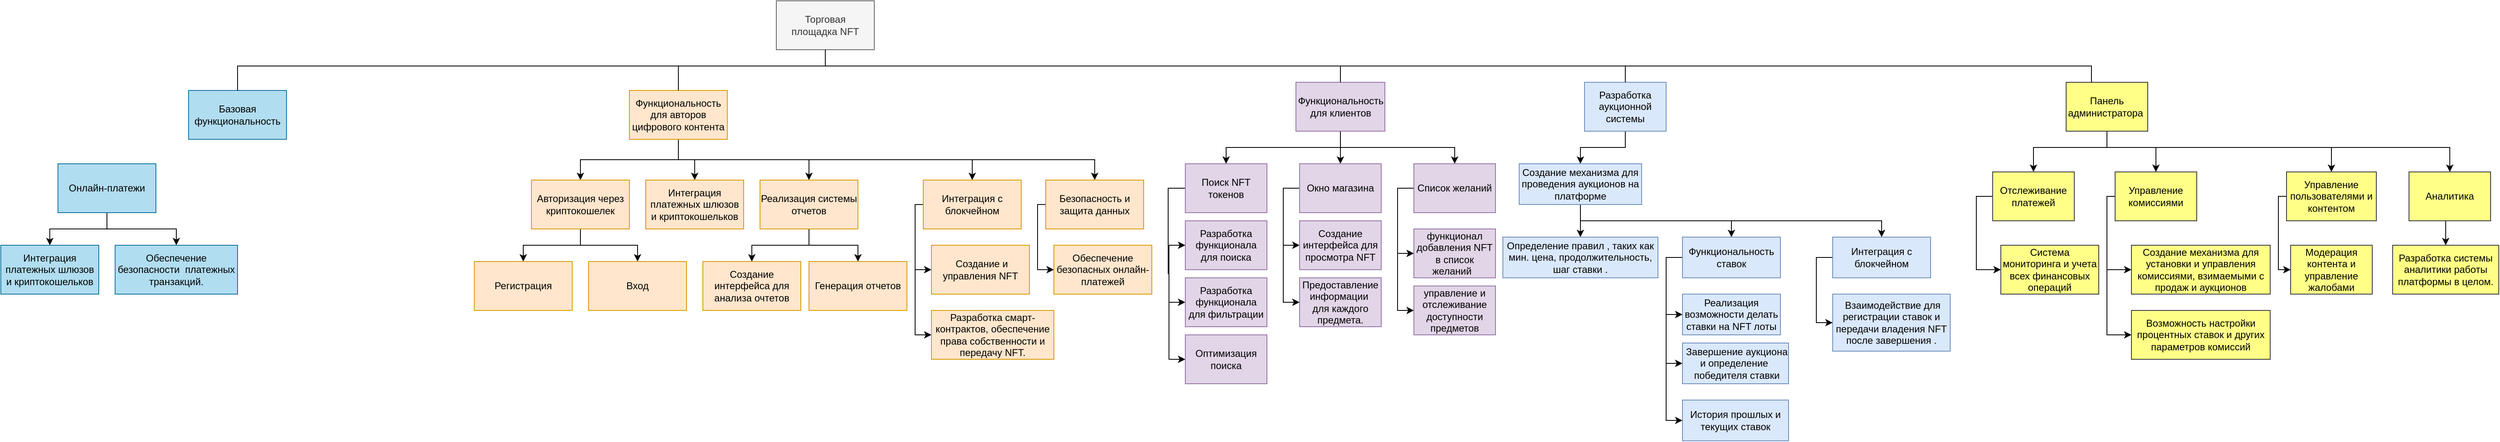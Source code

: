 <mxfile version="22.0.8" type="github">
  <diagram name="Page-1" id="fTRpPbHVq6ZoX27CSC7A">
    <mxGraphModel dx="2112" dy="655" grid="1" gridSize="10" guides="1" tooltips="1" connect="1" arrows="1" fold="1" page="1" pageScale="1" pageWidth="827" pageHeight="1169" math="0" shadow="0">
      <root>
        <mxCell id="0" />
        <mxCell id="1" parent="0" />
        <UserObject label="&lt;font style=&quot;font-size: 12px;&quot;&gt;Торговая&lt;br&gt;площадка &lt;span style=&quot;line-height: 107%;&quot; lang=&quot;ru-BY&quot;&gt;&lt;font style=&quot;font-size: 12px;&quot;&gt;NFT&lt;/font&gt;&lt;/span&gt;&lt;/font&gt;" treeRoot="1" id="UWIlhVaYOpgpNeZYUkHg-3">
          <mxCell style="whiteSpace=wrap;html=1;align=center;treeFolding=1;container=1;recursiveResize=0;fillColor=#f5f5f5;strokeColor=#666666;fontColor=#333333;" vertex="1" parent="1">
            <mxGeometry x="360" y="40" width="120" height="60" as="geometry" />
          </mxCell>
        </UserObject>
        <mxCell id="UWIlhVaYOpgpNeZYUkHg-4" value="" style="edgeStyle=orthogonalEdgeStyle;rounded=0;html=1;jettySize=auto;orthogonalLoop=1;" edge="1" parent="1" source="UWIlhVaYOpgpNeZYUkHg-6" target="UWIlhVaYOpgpNeZYUkHg-12">
          <mxGeometry relative="1" as="geometry" />
        </mxCell>
        <mxCell id="UWIlhVaYOpgpNeZYUkHg-5" value="" style="edgeStyle=orthogonalEdgeStyle;rounded=0;html=1;jettySize=auto;orthogonalLoop=1;" edge="1" parent="1" source="UWIlhVaYOpgpNeZYUkHg-6" target="UWIlhVaYOpgpNeZYUkHg-9">
          <mxGeometry relative="1" as="geometry" />
        </mxCell>
        <mxCell id="UWIlhVaYOpgpNeZYUkHg-36" style="edgeStyle=orthogonalEdgeStyle;rounded=0;orthogonalLoop=1;jettySize=auto;html=1;exitX=0.5;exitY=1;exitDx=0;exitDy=0;" edge="1" parent="1" source="UWIlhVaYOpgpNeZYUkHg-6" target="UWIlhVaYOpgpNeZYUkHg-35">
          <mxGeometry relative="1" as="geometry" />
        </mxCell>
        <mxCell id="UWIlhVaYOpgpNeZYUkHg-44" style="edgeStyle=orthogonalEdgeStyle;rounded=0;orthogonalLoop=1;jettySize=auto;html=1;exitX=0.5;exitY=1;exitDx=0;exitDy=0;entryX=0.5;entryY=0;entryDx=0;entryDy=0;" edge="1" parent="1" source="UWIlhVaYOpgpNeZYUkHg-6" target="UWIlhVaYOpgpNeZYUkHg-43">
          <mxGeometry relative="1" as="geometry" />
        </mxCell>
        <mxCell id="UWIlhVaYOpgpNeZYUkHg-53" style="edgeStyle=orthogonalEdgeStyle;rounded=0;orthogonalLoop=1;jettySize=auto;html=1;exitX=0.5;exitY=1;exitDx=0;exitDy=0;" edge="1" parent="1" source="UWIlhVaYOpgpNeZYUkHg-6" target="UWIlhVaYOpgpNeZYUkHg-51">
          <mxGeometry relative="1" as="geometry" />
        </mxCell>
        <UserObject label="Функциональность для авторов цифрового контента" treeRoot="1" id="UWIlhVaYOpgpNeZYUkHg-6">
          <mxCell style="whiteSpace=wrap;html=1;align=center;treeFolding=1;container=1;recursiveResize=0;fillColor=#ffe6cc;strokeColor=#d79b00;" vertex="1" parent="1">
            <mxGeometry x="180" y="150" width="120" height="60" as="geometry" />
          </mxCell>
        </UserObject>
        <UserObject label="Интеграция платежных шлюзов и криптокошельков" treeRoot="1" id="UWIlhVaYOpgpNeZYUkHg-9">
          <mxCell style="whiteSpace=wrap;html=1;align=center;treeFolding=1;container=1;recursiveResize=0;fillColor=#ffe6cc;strokeColor=#d79b00;" vertex="1" parent="1">
            <mxGeometry x="200" y="260" width="120" height="60" as="geometry" />
          </mxCell>
        </UserObject>
        <mxCell id="UWIlhVaYOpgpNeZYUkHg-31" style="edgeStyle=orthogonalEdgeStyle;rounded=0;orthogonalLoop=1;jettySize=auto;html=1;exitX=0.5;exitY=1;exitDx=0;exitDy=0;entryX=0.5;entryY=0;entryDx=0;entryDy=0;" edge="1" parent="1" source="UWIlhVaYOpgpNeZYUkHg-12" target="UWIlhVaYOpgpNeZYUkHg-30">
          <mxGeometry relative="1" as="geometry">
            <mxPoint x="60.0" y="350" as="targetPoint" />
          </mxGeometry>
        </mxCell>
        <mxCell id="UWIlhVaYOpgpNeZYUkHg-32" style="edgeStyle=orthogonalEdgeStyle;rounded=0;orthogonalLoop=1;jettySize=auto;html=1;exitX=0.5;exitY=1;exitDx=0;exitDy=0;entryX=0.5;entryY=0;entryDx=0;entryDy=0;" edge="1" parent="1" source="UWIlhVaYOpgpNeZYUkHg-12" target="UWIlhVaYOpgpNeZYUkHg-29">
          <mxGeometry relative="1" as="geometry" />
        </mxCell>
        <UserObject label="Авторизация через криптокошелек" treeRoot="1" id="UWIlhVaYOpgpNeZYUkHg-12">
          <mxCell style="whiteSpace=wrap;html=1;align=center;treeFolding=1;container=1;recursiveResize=0;fillColor=#ffe6cc;strokeColor=#d79b00;" vertex="1" parent="1">
            <mxGeometry x="60" y="260" width="120" height="60" as="geometry" />
          </mxCell>
        </UserObject>
        <mxCell id="UWIlhVaYOpgpNeZYUkHg-58" style="edgeStyle=orthogonalEdgeStyle;rounded=0;orthogonalLoop=1;jettySize=auto;html=1;exitX=0.5;exitY=1;exitDx=0;exitDy=0;entryX=0.5;entryY=0;entryDx=0;entryDy=0;" edge="1" parent="1" source="UWIlhVaYOpgpNeZYUkHg-16" target="UWIlhVaYOpgpNeZYUkHg-20">
          <mxGeometry relative="1" as="geometry" />
        </mxCell>
        <mxCell id="UWIlhVaYOpgpNeZYUkHg-84" style="edgeStyle=orthogonalEdgeStyle;rounded=0;orthogonalLoop=1;jettySize=auto;html=1;entryX=0.5;entryY=0;entryDx=0;entryDy=0;" edge="1" parent="1" source="UWIlhVaYOpgpNeZYUkHg-16" target="UWIlhVaYOpgpNeZYUkHg-17">
          <mxGeometry relative="1" as="geometry" />
        </mxCell>
        <mxCell id="UWIlhVaYOpgpNeZYUkHg-85" style="edgeStyle=orthogonalEdgeStyle;rounded=0;orthogonalLoop=1;jettySize=auto;html=1;" edge="1" parent="1" source="UWIlhVaYOpgpNeZYUkHg-16" target="UWIlhVaYOpgpNeZYUkHg-18">
          <mxGeometry relative="1" as="geometry">
            <Array as="points">
              <mxPoint x="1051" y="220" />
              <mxPoint x="1191" y="220" />
            </Array>
          </mxGeometry>
        </mxCell>
        <mxCell id="UWIlhVaYOpgpNeZYUkHg-16" value="Функциональность для клиентов" style="whiteSpace=wrap;html=1;align=center;verticalAlign=middle;container=1;recursiveResize=0;treeFolding=1;fillColor=#e1d5e7;strokeColor=#9673a6;flipV=1;" vertex="1" parent="1">
          <mxGeometry x="996.5" y="140" width="109" height="60" as="geometry" />
        </mxCell>
        <mxCell id="UWIlhVaYOpgpNeZYUkHg-69" style="edgeStyle=orthogonalEdgeStyle;rounded=0;orthogonalLoop=1;jettySize=auto;html=1;entryX=0;entryY=0.5;entryDx=0;entryDy=0;" edge="1" parent="1" source="UWIlhVaYOpgpNeZYUkHg-17" target="UWIlhVaYOpgpNeZYUkHg-68">
          <mxGeometry relative="1" as="geometry">
            <Array as="points">
              <mxPoint x="981" y="270" />
              <mxPoint x="981" y="340" />
            </Array>
          </mxGeometry>
        </mxCell>
        <mxCell id="UWIlhVaYOpgpNeZYUkHg-70" style="edgeStyle=orthogonalEdgeStyle;rounded=0;orthogonalLoop=1;jettySize=auto;html=1;exitX=0;exitY=0.5;exitDx=0;exitDy=0;entryX=0;entryY=0.5;entryDx=0;entryDy=0;" edge="1" parent="1" source="UWIlhVaYOpgpNeZYUkHg-17" target="UWIlhVaYOpgpNeZYUkHg-72">
          <mxGeometry relative="1" as="geometry">
            <mxPoint x="980" y="420" as="targetPoint" />
            <Array as="points">
              <mxPoint x="981" y="270" />
              <mxPoint x="981" y="410" />
            </Array>
          </mxGeometry>
        </mxCell>
        <mxCell id="UWIlhVaYOpgpNeZYUkHg-17" value="Окно магазина" style="whiteSpace=wrap;html=1;align=center;verticalAlign=middle;container=1;recursiveResize=0;treeFolding=1;fillColor=#e1d5e7;strokeColor=#9673a6;" vertex="1" parent="1">
          <mxGeometry x="1001" y="240" width="100" height="60" as="geometry" />
        </mxCell>
        <mxCell id="UWIlhVaYOpgpNeZYUkHg-82" style="edgeStyle=orthogonalEdgeStyle;rounded=0;orthogonalLoop=1;jettySize=auto;html=1;entryX=0;entryY=0.5;entryDx=0;entryDy=0;" edge="1" parent="1" source="UWIlhVaYOpgpNeZYUkHg-18" target="UWIlhVaYOpgpNeZYUkHg-81">
          <mxGeometry relative="1" as="geometry">
            <Array as="points">
              <mxPoint x="1121" y="270" />
              <mxPoint x="1121" y="350" />
            </Array>
          </mxGeometry>
        </mxCell>
        <mxCell id="UWIlhVaYOpgpNeZYUkHg-87" style="edgeStyle=orthogonalEdgeStyle;rounded=0;orthogonalLoop=1;jettySize=auto;html=1;entryX=0;entryY=0.5;entryDx=0;entryDy=0;" edge="1" parent="1" source="UWIlhVaYOpgpNeZYUkHg-18" target="UWIlhVaYOpgpNeZYUkHg-86">
          <mxGeometry relative="1" as="geometry">
            <Array as="points">
              <mxPoint x="1121" y="270" />
              <mxPoint x="1121" y="420" />
            </Array>
          </mxGeometry>
        </mxCell>
        <mxCell id="UWIlhVaYOpgpNeZYUkHg-18" value="Список желаний" style="whiteSpace=wrap;html=1;align=center;verticalAlign=middle;container=1;recursiveResize=0;treeFolding=1;fillColor=#e1d5e7;strokeColor=#9673a6;" vertex="1" parent="1">
          <mxGeometry x="1141" y="240" width="100" height="60" as="geometry" />
        </mxCell>
        <mxCell id="UWIlhVaYOpgpNeZYUkHg-19" value="" style="edgeStyle=elbowEdgeStyle;elbow=vertical;startArrow=none;endArrow=none;rounded=0;exitX=0.5;exitY=1;entryX=0.5;entryY=0;entryDx=0;entryDy=0;" edge="1" parent="1" target="UWIlhVaYOpgpNeZYUkHg-16">
          <mxGeometry relative="1" as="geometry">
            <mxPoint x="420.0" y="110.0" as="sourcePoint" />
            <mxPoint x="1051" y="130" as="targetPoint" />
            <Array as="points">
              <mxPoint x="740" y="120" />
            </Array>
          </mxGeometry>
        </mxCell>
        <mxCell id="UWIlhVaYOpgpNeZYUkHg-63" style="edgeStyle=orthogonalEdgeStyle;rounded=0;orthogonalLoop=1;jettySize=auto;html=1;exitX=0;exitY=0.5;exitDx=0;exitDy=0;entryX=0;entryY=0.5;entryDx=0;entryDy=0;" edge="1" parent="1" source="UWIlhVaYOpgpNeZYUkHg-20" target="UWIlhVaYOpgpNeZYUkHg-59">
          <mxGeometry relative="1" as="geometry">
            <Array as="points">
              <mxPoint x="840" y="270" />
              <mxPoint x="840" y="340" />
            </Array>
          </mxGeometry>
        </mxCell>
        <mxCell id="UWIlhVaYOpgpNeZYUkHg-66" style="edgeStyle=orthogonalEdgeStyle;rounded=0;orthogonalLoop=1;jettySize=auto;html=1;entryX=0;entryY=0.5;entryDx=0;entryDy=0;" edge="1" parent="1" source="UWIlhVaYOpgpNeZYUkHg-20" target="UWIlhVaYOpgpNeZYUkHg-61">
          <mxGeometry relative="1" as="geometry">
            <Array as="points">
              <mxPoint x="840" y="270" />
              <mxPoint x="840" y="375" />
              <mxPoint x="841" y="375" />
              <mxPoint x="841" y="480" />
            </Array>
          </mxGeometry>
        </mxCell>
        <mxCell id="UWIlhVaYOpgpNeZYUkHg-67" style="edgeStyle=orthogonalEdgeStyle;rounded=0;orthogonalLoop=1;jettySize=auto;html=1;entryX=0;entryY=0.5;entryDx=0;entryDy=0;" edge="1" parent="1" source="UWIlhVaYOpgpNeZYUkHg-20" target="UWIlhVaYOpgpNeZYUkHg-60">
          <mxGeometry relative="1" as="geometry">
            <Array as="points">
              <mxPoint x="840" y="270" />
              <mxPoint x="840" y="340" />
              <mxPoint x="841" y="340" />
              <mxPoint x="841" y="410" />
            </Array>
          </mxGeometry>
        </mxCell>
        <mxCell id="UWIlhVaYOpgpNeZYUkHg-20" value="Поиск NFT токенов" style="whiteSpace=wrap;html=1;align=center;verticalAlign=middle;container=1;recursiveResize=0;treeFolding=1;fillColor=#e1d5e7;strokeColor=#9673a6;" vertex="1" parent="1">
          <mxGeometry x="861" y="240" width="100" height="60" as="geometry" />
        </mxCell>
        <mxCell id="UWIlhVaYOpgpNeZYUkHg-91" style="edgeStyle=orthogonalEdgeStyle;rounded=0;orthogonalLoop=1;jettySize=auto;html=1;entryX=0.5;entryY=0;entryDx=0;entryDy=0;" edge="1" parent="1" source="UWIlhVaYOpgpNeZYUkHg-22" target="UWIlhVaYOpgpNeZYUkHg-89">
          <mxGeometry relative="1" as="geometry" />
        </mxCell>
        <mxCell id="UWIlhVaYOpgpNeZYUkHg-22" value="Разработка аукционной системы" style="whiteSpace=wrap;html=1;align=center;verticalAlign=middle;container=1;recursiveResize=0;treeFolding=1;fillColor=#dae8fc;strokeColor=#6c8ebf;" vertex="1" collapsed="1" parent="1">
          <mxGeometry x="1350" y="140" width="100" height="60" as="geometry" />
        </mxCell>
        <UserObject label="Вход" treeRoot="1" id="UWIlhVaYOpgpNeZYUkHg-29">
          <mxCell style="whiteSpace=wrap;html=1;align=center;treeFolding=1;container=1;recursiveResize=0;fillColor=#ffe6cc;strokeColor=#d79b00;" vertex="1" parent="1">
            <mxGeometry x="130" y="360" width="120" height="60" as="geometry" />
          </mxCell>
        </UserObject>
        <UserObject label="Регистрация" treeRoot="1" id="UWIlhVaYOpgpNeZYUkHg-30">
          <mxCell style="whiteSpace=wrap;html=1;align=center;treeFolding=1;container=1;recursiveResize=0;fillColor=#ffe6cc;strokeColor=#d79b00;" vertex="1" parent="1">
            <mxGeometry x="-10" y="360" width="120" height="60" as="geometry" />
          </mxCell>
        </UserObject>
        <mxCell id="UWIlhVaYOpgpNeZYUkHg-38" style="edgeStyle=orthogonalEdgeStyle;rounded=0;orthogonalLoop=1;jettySize=auto;html=1;entryX=0.5;entryY=0;entryDx=0;entryDy=0;" edge="1" parent="1" source="UWIlhVaYOpgpNeZYUkHg-35" target="UWIlhVaYOpgpNeZYUkHg-37">
          <mxGeometry relative="1" as="geometry" />
        </mxCell>
        <mxCell id="UWIlhVaYOpgpNeZYUkHg-41" style="edgeStyle=orthogonalEdgeStyle;rounded=0;orthogonalLoop=1;jettySize=auto;html=1;exitX=0.5;exitY=1;exitDx=0;exitDy=0;entryX=0.5;entryY=0;entryDx=0;entryDy=0;" edge="1" parent="1" source="UWIlhVaYOpgpNeZYUkHg-35" target="UWIlhVaYOpgpNeZYUkHg-40">
          <mxGeometry relative="1" as="geometry" />
        </mxCell>
        <UserObject label="Реализация системы отчетов" treeRoot="1" id="UWIlhVaYOpgpNeZYUkHg-35">
          <mxCell style="whiteSpace=wrap;html=1;align=center;treeFolding=1;container=1;recursiveResize=0;fillColor=#ffe6cc;strokeColor=#d79b00;" vertex="1" parent="1">
            <mxGeometry x="340" y="260" width="120" height="60" as="geometry" />
          </mxCell>
        </UserObject>
        <UserObject label="Создание интерфейса для анализа очтетов" treeRoot="1" id="UWIlhVaYOpgpNeZYUkHg-37">
          <mxCell style="whiteSpace=wrap;html=1;align=center;treeFolding=1;container=1;recursiveResize=0;fillColor=#ffe6cc;strokeColor=#d79b00;" vertex="1" parent="1">
            <mxGeometry x="270" y="360" width="120" height="60" as="geometry" />
          </mxCell>
        </UserObject>
        <UserObject label="Генерация отчетов" treeRoot="1" id="UWIlhVaYOpgpNeZYUkHg-40">
          <mxCell style="whiteSpace=wrap;html=1;align=center;treeFolding=1;container=1;recursiveResize=0;fillColor=#ffe6cc;strokeColor=#d79b00;" vertex="1" parent="1">
            <mxGeometry x="400" y="360" width="120" height="60" as="geometry" />
          </mxCell>
        </UserObject>
        <mxCell id="UWIlhVaYOpgpNeZYUkHg-47" style="edgeStyle=orthogonalEdgeStyle;rounded=0;orthogonalLoop=1;jettySize=auto;html=1;exitX=0;exitY=0.5;exitDx=0;exitDy=0;entryX=0;entryY=0.5;entryDx=0;entryDy=0;" edge="1" parent="1" source="UWIlhVaYOpgpNeZYUkHg-43" target="UWIlhVaYOpgpNeZYUkHg-46">
          <mxGeometry relative="1" as="geometry">
            <Array as="points">
              <mxPoint x="530" y="290" />
              <mxPoint x="530" y="370" />
            </Array>
          </mxGeometry>
        </mxCell>
        <mxCell id="UWIlhVaYOpgpNeZYUkHg-50" style="edgeStyle=orthogonalEdgeStyle;rounded=0;orthogonalLoop=1;jettySize=auto;html=1;exitX=0;exitY=0.5;exitDx=0;exitDy=0;entryX=0;entryY=0.5;entryDx=0;entryDy=0;" edge="1" parent="1" source="UWIlhVaYOpgpNeZYUkHg-43" target="UWIlhVaYOpgpNeZYUkHg-48">
          <mxGeometry relative="1" as="geometry">
            <Array as="points">
              <mxPoint x="530" y="290" />
              <mxPoint x="530" y="450" />
            </Array>
          </mxGeometry>
        </mxCell>
        <UserObject label="Интеграция с блокчейном" treeRoot="1" id="UWIlhVaYOpgpNeZYUkHg-43">
          <mxCell style="whiteSpace=wrap;html=1;align=center;treeFolding=1;container=1;recursiveResize=0;fillColor=#ffe6cc;strokeColor=#d79b00;" vertex="1" parent="1">
            <mxGeometry x="540" y="260" width="120" height="60" as="geometry" />
          </mxCell>
        </UserObject>
        <UserObject label="&amp;nbsp;Создание и управления NFT" treeRoot="1" id="UWIlhVaYOpgpNeZYUkHg-46">
          <mxCell style="whiteSpace=wrap;html=1;align=center;treeFolding=1;container=1;recursiveResize=0;fillColor=#ffe6cc;strokeColor=#d79b00;" vertex="1" parent="1">
            <mxGeometry x="550" y="340" width="120" height="60" as="geometry" />
          </mxCell>
        </UserObject>
        <UserObject label="Разработка смарт-контрактов, обеспечение права собственности и передачу NFT." treeRoot="1" id="UWIlhVaYOpgpNeZYUkHg-48">
          <mxCell style="whiteSpace=wrap;html=1;align=center;treeFolding=1;container=1;recursiveResize=0;fillColor=#ffe6cc;strokeColor=#d79b00;" vertex="1" parent="1">
            <mxGeometry x="550" y="420" width="150" height="60" as="geometry" />
          </mxCell>
        </UserObject>
        <mxCell id="UWIlhVaYOpgpNeZYUkHg-56" style="edgeStyle=orthogonalEdgeStyle;rounded=0;orthogonalLoop=1;jettySize=auto;html=1;exitX=0;exitY=0.5;exitDx=0;exitDy=0;entryX=0;entryY=0.5;entryDx=0;entryDy=0;" edge="1" parent="1" source="UWIlhVaYOpgpNeZYUkHg-51" target="UWIlhVaYOpgpNeZYUkHg-54">
          <mxGeometry relative="1" as="geometry">
            <Array as="points">
              <mxPoint x="680" y="290" />
              <mxPoint x="680" y="370" />
            </Array>
          </mxGeometry>
        </mxCell>
        <UserObject label="Безопасность и защита данных" treeRoot="1" id="UWIlhVaYOpgpNeZYUkHg-51">
          <mxCell style="whiteSpace=wrap;html=1;align=center;treeFolding=1;container=1;recursiveResize=0;fillColor=#ffe6cc;strokeColor=#d79b00;" vertex="1" parent="1">
            <mxGeometry x="690" y="260" width="120" height="60" as="geometry" />
          </mxCell>
        </UserObject>
        <UserObject label="Обеспечение безопасных онлайн-платежей" treeRoot="1" id="UWIlhVaYOpgpNeZYUkHg-54">
          <mxCell style="whiteSpace=wrap;html=1;align=center;treeFolding=1;container=1;recursiveResize=0;fillColor=#ffe6cc;strokeColor=#d79b00;" vertex="1" parent="1">
            <mxGeometry x="700" y="340" width="120" height="60" as="geometry" />
          </mxCell>
        </UserObject>
        <mxCell id="UWIlhVaYOpgpNeZYUkHg-57" value="" style="edgeStyle=elbowEdgeStyle;elbow=vertical;startArrow=none;endArrow=none;rounded=0;exitX=0.5;exitY=1;exitDx=0;exitDy=0;entryX=0.5;entryY=0;entryDx=0;entryDy=0;" edge="1" parent="1" source="UWIlhVaYOpgpNeZYUkHg-3" target="UWIlhVaYOpgpNeZYUkHg-6">
          <mxGeometry relative="1" as="geometry">
            <mxPoint x="430.0" y="120.0" as="sourcePoint" />
            <mxPoint x="1061" y="150.0" as="targetPoint" />
            <Array as="points">
              <mxPoint x="330" y="120" />
            </Array>
          </mxGeometry>
        </mxCell>
        <mxCell id="UWIlhVaYOpgpNeZYUkHg-59" value="Разработка функционала для поиска" style="whiteSpace=wrap;html=1;align=center;verticalAlign=middle;container=1;recursiveResize=0;treeFolding=1;fillColor=#e1d5e7;strokeColor=#9673a6;" vertex="1" parent="1">
          <mxGeometry x="861" y="310" width="100" height="60" as="geometry" />
        </mxCell>
        <mxCell id="UWIlhVaYOpgpNeZYUkHg-60" value="Разработка функционала для фильтрации" style="whiteSpace=wrap;html=1;align=center;verticalAlign=middle;container=1;recursiveResize=0;treeFolding=1;fillColor=#e1d5e7;strokeColor=#9673a6;" vertex="1" parent="1">
          <mxGeometry x="861" y="380" width="100" height="60" as="geometry" />
        </mxCell>
        <mxCell id="UWIlhVaYOpgpNeZYUkHg-61" value="Оптимизация поиска" style="whiteSpace=wrap;html=1;align=center;verticalAlign=middle;container=1;recursiveResize=0;treeFolding=1;fillColor=#e1d5e7;strokeColor=#9673a6;" vertex="1" parent="1">
          <mxGeometry x="861" y="450" width="100" height="60" as="geometry" />
        </mxCell>
        <mxCell id="UWIlhVaYOpgpNeZYUkHg-68" value="Создание интерфейса для просмотра NFT" style="whiteSpace=wrap;html=1;align=center;verticalAlign=middle;container=1;recursiveResize=0;treeFolding=1;fillColor=#e1d5e7;strokeColor=#9673a6;" vertex="1" parent="1">
          <mxGeometry x="1001" y="310" width="100" height="60" as="geometry" />
        </mxCell>
        <mxCell id="UWIlhVaYOpgpNeZYUkHg-72" value="Предоставление информации&amp;nbsp; для каждого предмета." style="whiteSpace=wrap;html=1;align=center;verticalAlign=middle;container=1;recursiveResize=0;treeFolding=1;fillColor=#e1d5e7;strokeColor=#9673a6;" vertex="1" parent="1">
          <mxGeometry x="1001" y="380" width="100" height="60" as="geometry" />
        </mxCell>
        <mxCell id="UWIlhVaYOpgpNeZYUkHg-79" style="edgeStyle=orthogonalEdgeStyle;rounded=0;orthogonalLoop=1;jettySize=auto;html=1;entryX=0.5;entryY=0;entryDx=0;entryDy=0;" edge="1" parent="1" source="UWIlhVaYOpgpNeZYUkHg-74" target="UWIlhVaYOpgpNeZYUkHg-75">
          <mxGeometry relative="1" as="geometry" />
        </mxCell>
        <mxCell id="UWIlhVaYOpgpNeZYUkHg-80" style="edgeStyle=orthogonalEdgeStyle;rounded=0;orthogonalLoop=1;jettySize=auto;html=1;entryX=0.5;entryY=0;entryDx=0;entryDy=0;" edge="1" parent="1" source="UWIlhVaYOpgpNeZYUkHg-74" target="UWIlhVaYOpgpNeZYUkHg-78">
          <mxGeometry relative="1" as="geometry" />
        </mxCell>
        <UserObject label="Онлайн-платежи" treeRoot="1" id="UWIlhVaYOpgpNeZYUkHg-74">
          <mxCell style="whiteSpace=wrap;html=1;align=center;treeFolding=1;container=1;recursiveResize=0;fillColor=#b1ddf0;strokeColor=#10739e;" vertex="1" parent="1">
            <mxGeometry x="-520" y="240" width="120" height="60" as="geometry" />
          </mxCell>
        </UserObject>
        <UserObject label="&lt;div&gt;Интеграция платежных шлюзов и криптокошельков&lt;/div&gt;" treeRoot="1" id="UWIlhVaYOpgpNeZYUkHg-75">
          <mxCell style="whiteSpace=wrap;html=1;align=center;treeFolding=1;container=1;recursiveResize=0;fillColor=#b1ddf0;strokeColor=#10739e;" vertex="1" parent="1">
            <mxGeometry x="-590" y="340" width="120" height="60" as="geometry" />
          </mxCell>
        </UserObject>
        <UserObject label="Обеспечение безопасности&amp;nbsp; платежных транзакций." treeRoot="1" id="UWIlhVaYOpgpNeZYUkHg-78">
          <mxCell style="whiteSpace=wrap;html=1;align=center;treeFolding=1;container=1;recursiveResize=0;fillColor=#b1ddf0;strokeColor=#10739e;" vertex="1" parent="1">
            <mxGeometry x="-450" y="340" width="150" height="60" as="geometry" />
          </mxCell>
        </UserObject>
        <mxCell id="UWIlhVaYOpgpNeZYUkHg-81" value="функционал добавления NFT в список желаний&amp;nbsp;&amp;nbsp;" style="whiteSpace=wrap;html=1;align=center;verticalAlign=middle;container=1;recursiveResize=0;treeFolding=1;fillColor=#e1d5e7;strokeColor=#9673a6;" vertex="1" parent="1">
          <mxGeometry x="1141" y="320" width="100" height="60" as="geometry" />
        </mxCell>
        <mxCell id="UWIlhVaYOpgpNeZYUkHg-86" value="управление и отслеживание доступности предметов" style="whiteSpace=wrap;html=1;align=center;verticalAlign=middle;container=1;recursiveResize=0;treeFolding=1;fillColor=#e1d5e7;strokeColor=#9673a6;" vertex="1" parent="1">
          <mxGeometry x="1141" y="390" width="100" height="60" as="geometry" />
        </mxCell>
        <mxCell id="UWIlhVaYOpgpNeZYUkHg-88" value="" style="edgeStyle=elbowEdgeStyle;elbow=vertical;startArrow=none;endArrow=none;rounded=0;exitX=0.5;exitY=1;entryX=0.5;entryY=0;entryDx=0;entryDy=0;exitDx=0;exitDy=0;" edge="1" parent="1" source="UWIlhVaYOpgpNeZYUkHg-3" target="UWIlhVaYOpgpNeZYUkHg-22">
          <mxGeometry relative="1" as="geometry">
            <mxPoint x="430.0" y="120.0" as="sourcePoint" />
            <mxPoint x="1061" y="150" as="targetPoint" />
            <Array as="points">
              <mxPoint x="920" y="120" />
            </Array>
          </mxGeometry>
        </mxCell>
        <mxCell id="UWIlhVaYOpgpNeZYUkHg-93" style="edgeStyle=orthogonalEdgeStyle;rounded=0;orthogonalLoop=1;jettySize=auto;html=1;entryX=0.5;entryY=0;entryDx=0;entryDy=0;" edge="1" parent="1" source="UWIlhVaYOpgpNeZYUkHg-89" target="UWIlhVaYOpgpNeZYUkHg-90">
          <mxGeometry relative="1" as="geometry" />
        </mxCell>
        <mxCell id="UWIlhVaYOpgpNeZYUkHg-95" style="edgeStyle=orthogonalEdgeStyle;rounded=0;orthogonalLoop=1;jettySize=auto;html=1;exitX=0.5;exitY=1;exitDx=0;exitDy=0;entryX=0.5;entryY=0;entryDx=0;entryDy=0;" edge="1" parent="1" source="UWIlhVaYOpgpNeZYUkHg-89" target="UWIlhVaYOpgpNeZYUkHg-94">
          <mxGeometry relative="1" as="geometry" />
        </mxCell>
        <mxCell id="UWIlhVaYOpgpNeZYUkHg-108" style="edgeStyle=orthogonalEdgeStyle;rounded=0;orthogonalLoop=1;jettySize=auto;html=1;entryX=0.5;entryY=0;entryDx=0;entryDy=0;" edge="1" parent="1" source="UWIlhVaYOpgpNeZYUkHg-89" target="UWIlhVaYOpgpNeZYUkHg-107">
          <mxGeometry relative="1" as="geometry">
            <Array as="points">
              <mxPoint x="1345" y="310" />
              <mxPoint x="1714" y="310" />
            </Array>
          </mxGeometry>
        </mxCell>
        <mxCell id="UWIlhVaYOpgpNeZYUkHg-89" value="Создание механизма для проведения аукционов на платформе" style="whiteSpace=wrap;html=1;align=center;verticalAlign=middle;container=1;recursiveResize=0;treeFolding=1;fillColor=#dae8fc;strokeColor=#6c8ebf;" vertex="1" collapsed="1" parent="1">
          <mxGeometry x="1270" y="240" width="150" height="50" as="geometry" />
        </mxCell>
        <mxCell id="UWIlhVaYOpgpNeZYUkHg-90" value="Определение правил , таких как мин. цена, продолжительность, шаг ставки ." style="whiteSpace=wrap;html=1;align=center;verticalAlign=middle;container=1;recursiveResize=0;treeFolding=1;fillColor=#dae8fc;strokeColor=#6c8ebf;" vertex="1" collapsed="1" parent="1">
          <mxGeometry x="1250" y="330" width="190" height="50" as="geometry" />
        </mxCell>
        <mxCell id="UWIlhVaYOpgpNeZYUkHg-98" style="edgeStyle=orthogonalEdgeStyle;rounded=0;orthogonalLoop=1;jettySize=auto;html=1;entryX=0;entryY=0.5;entryDx=0;entryDy=0;" edge="1" parent="1" source="UWIlhVaYOpgpNeZYUkHg-94" target="UWIlhVaYOpgpNeZYUkHg-97">
          <mxGeometry relative="1" as="geometry">
            <Array as="points">
              <mxPoint x="1450" y="355" />
              <mxPoint x="1450" y="425" />
            </Array>
          </mxGeometry>
        </mxCell>
        <mxCell id="UWIlhVaYOpgpNeZYUkHg-100" style="edgeStyle=orthogonalEdgeStyle;rounded=0;orthogonalLoop=1;jettySize=auto;html=1;entryX=0;entryY=0.5;entryDx=0;entryDy=0;" edge="1" parent="1" source="UWIlhVaYOpgpNeZYUkHg-94" target="UWIlhVaYOpgpNeZYUkHg-99">
          <mxGeometry relative="1" as="geometry">
            <Array as="points">
              <mxPoint x="1450" y="355" />
              <mxPoint x="1450" y="485" />
            </Array>
          </mxGeometry>
        </mxCell>
        <mxCell id="UWIlhVaYOpgpNeZYUkHg-106" style="edgeStyle=orthogonalEdgeStyle;rounded=0;orthogonalLoop=1;jettySize=auto;html=1;entryX=0;entryY=0.5;entryDx=0;entryDy=0;" edge="1" parent="1" source="UWIlhVaYOpgpNeZYUkHg-94" target="UWIlhVaYOpgpNeZYUkHg-105">
          <mxGeometry relative="1" as="geometry">
            <Array as="points">
              <mxPoint x="1450" y="355" />
              <mxPoint x="1450" y="555" />
            </Array>
          </mxGeometry>
        </mxCell>
        <mxCell id="UWIlhVaYOpgpNeZYUkHg-94" value="Функциональность ставок" style="whiteSpace=wrap;html=1;align=center;verticalAlign=middle;container=1;recursiveResize=0;treeFolding=1;fillColor=#dae8fc;strokeColor=#6c8ebf;" vertex="1" collapsed="1" parent="1">
          <mxGeometry x="1470" y="330" width="120" height="50" as="geometry" />
        </mxCell>
        <mxCell id="UWIlhVaYOpgpNeZYUkHg-97" value="Реализация возможности делать ставки на NFT лоты" style="whiteSpace=wrap;html=1;align=center;verticalAlign=middle;container=1;recursiveResize=0;treeFolding=1;fillColor=#dae8fc;strokeColor=#6c8ebf;" vertex="1" collapsed="1" parent="1">
          <mxGeometry x="1470" y="400" width="120" height="50" as="geometry" />
        </mxCell>
        <mxCell id="UWIlhVaYOpgpNeZYUkHg-99" value="&amp;nbsp;Завершение аукциона и определение&amp;nbsp;&lt;br&gt;&amp;nbsp;победителя ставки" style="whiteSpace=wrap;html=1;align=center;verticalAlign=middle;container=1;recursiveResize=0;treeFolding=1;fillColor=#dae8fc;strokeColor=#6c8ebf;" vertex="1" collapsed="1" parent="1">
          <mxGeometry x="1470" y="460" width="130" height="50" as="geometry" />
        </mxCell>
        <mxCell id="UWIlhVaYOpgpNeZYUkHg-105" value="История прошлых и текущих ставок" style="whiteSpace=wrap;html=1;align=center;verticalAlign=middle;container=1;recursiveResize=0;treeFolding=1;fillColor=#dae8fc;strokeColor=#6c8ebf;" vertex="1" collapsed="1" parent="1">
          <mxGeometry x="1470" y="530" width="130" height="50" as="geometry" />
        </mxCell>
        <mxCell id="UWIlhVaYOpgpNeZYUkHg-110" style="edgeStyle=orthogonalEdgeStyle;rounded=0;orthogonalLoop=1;jettySize=auto;html=1;entryX=0;entryY=0.5;entryDx=0;entryDy=0;" edge="1" parent="1" source="UWIlhVaYOpgpNeZYUkHg-107" target="UWIlhVaYOpgpNeZYUkHg-109">
          <mxGeometry relative="1" as="geometry">
            <Array as="points">
              <mxPoint x="1634" y="355" />
              <mxPoint x="1634" y="435" />
            </Array>
          </mxGeometry>
        </mxCell>
        <mxCell id="UWIlhVaYOpgpNeZYUkHg-107" value="&lt;div&gt;Интеграция с блокчейном&lt;/div&gt;" style="whiteSpace=wrap;html=1;align=center;verticalAlign=middle;container=1;recursiveResize=0;treeFolding=1;fillColor=#dae8fc;strokeColor=#6c8ebf;" vertex="1" collapsed="1" parent="1">
          <mxGeometry x="1654" y="330" width="120" height="50" as="geometry" />
        </mxCell>
        <mxCell id="UWIlhVaYOpgpNeZYUkHg-109" value="&amp;nbsp;Взаимодействие для регистрации ставок и передачи владения NFT после завершения ." style="whiteSpace=wrap;html=1;align=center;verticalAlign=middle;container=1;recursiveResize=0;treeFolding=1;fillColor=#dae8fc;strokeColor=#6c8ebf;" vertex="1" collapsed="1" parent="1">
          <mxGeometry x="1654" y="400" width="144" height="70" as="geometry" />
        </mxCell>
        <mxCell id="UWIlhVaYOpgpNeZYUkHg-118" style="edgeStyle=orthogonalEdgeStyle;rounded=0;orthogonalLoop=1;jettySize=auto;html=1;entryX=0.5;entryY=0;entryDx=0;entryDy=0;" edge="1" parent="1" source="UWIlhVaYOpgpNeZYUkHg-111" target="UWIlhVaYOpgpNeZYUkHg-113">
          <mxGeometry relative="1" as="geometry">
            <Array as="points">
              <mxPoint x="1990" y="220" />
              <mxPoint x="1900" y="220" />
            </Array>
          </mxGeometry>
        </mxCell>
        <mxCell id="UWIlhVaYOpgpNeZYUkHg-130" style="edgeStyle=orthogonalEdgeStyle;rounded=0;orthogonalLoop=1;jettySize=auto;html=1;entryX=0.5;entryY=0;entryDx=0;entryDy=0;" edge="1" parent="1" source="UWIlhVaYOpgpNeZYUkHg-111" target="UWIlhVaYOpgpNeZYUkHg-121">
          <mxGeometry relative="1" as="geometry">
            <Array as="points">
              <mxPoint x="1990" y="220" />
              <mxPoint x="2050" y="220" />
            </Array>
          </mxGeometry>
        </mxCell>
        <mxCell id="UWIlhVaYOpgpNeZYUkHg-131" style="edgeStyle=orthogonalEdgeStyle;rounded=0;orthogonalLoop=1;jettySize=auto;html=1;entryX=0.5;entryY=0;entryDx=0;entryDy=0;" edge="1" parent="1" source="UWIlhVaYOpgpNeZYUkHg-111" target="UWIlhVaYOpgpNeZYUkHg-129">
          <mxGeometry relative="1" as="geometry">
            <Array as="points">
              <mxPoint x="1990" y="220" />
              <mxPoint x="2265" y="220" />
            </Array>
          </mxGeometry>
        </mxCell>
        <mxCell id="UWIlhVaYOpgpNeZYUkHg-135" style="edgeStyle=orthogonalEdgeStyle;rounded=0;orthogonalLoop=1;jettySize=auto;html=1;exitX=0.5;exitY=1;exitDx=0;exitDy=0;entryX=0.5;entryY=0;entryDx=0;entryDy=0;" edge="1" parent="1" source="UWIlhVaYOpgpNeZYUkHg-111" target="UWIlhVaYOpgpNeZYUkHg-114">
          <mxGeometry relative="1" as="geometry">
            <Array as="points">
              <mxPoint x="1990" y="220" />
              <mxPoint x="2410" y="220" />
            </Array>
          </mxGeometry>
        </mxCell>
        <mxCell id="UWIlhVaYOpgpNeZYUkHg-111" value="Панель администратора&amp;nbsp;" style="whiteSpace=wrap;html=1;align=center;verticalAlign=middle;container=1;recursiveResize=0;treeFolding=1;fillColor=#ffff88;strokeColor=#36393d;" vertex="1" collapsed="1" parent="1">
          <mxGeometry x="1940" y="140" width="100" height="60" as="geometry" />
        </mxCell>
        <mxCell id="UWIlhVaYOpgpNeZYUkHg-112" value="" style="edgeStyle=elbowEdgeStyle;elbow=vertical;startArrow=none;endArrow=none;rounded=0;entryX=0.5;entryY=0;entryDx=0;entryDy=0;" edge="1" parent="1">
          <mxGeometry relative="1" as="geometry">
            <mxPoint x="420" y="100" as="sourcePoint" />
            <mxPoint x="1971" y="140.0" as="targetPoint" />
            <Array as="points">
              <mxPoint x="1200" y="120" />
            </Array>
          </mxGeometry>
        </mxCell>
        <mxCell id="UWIlhVaYOpgpNeZYUkHg-117" style="edgeStyle=orthogonalEdgeStyle;rounded=0;orthogonalLoop=1;jettySize=auto;html=1;entryX=0;entryY=0.5;entryDx=0;entryDy=0;" edge="1" parent="1" source="UWIlhVaYOpgpNeZYUkHg-113" target="UWIlhVaYOpgpNeZYUkHg-116">
          <mxGeometry relative="1" as="geometry">
            <Array as="points">
              <mxPoint x="1830" y="280" />
              <mxPoint x="1830" y="370" />
            </Array>
          </mxGeometry>
        </mxCell>
        <mxCell id="UWIlhVaYOpgpNeZYUkHg-113" value="Отслеживание платежей" style="whiteSpace=wrap;html=1;align=center;verticalAlign=middle;container=1;recursiveResize=0;treeFolding=1;fillColor=#ffff88;strokeColor=#36393d;" vertex="1" collapsed="1" parent="1">
          <mxGeometry x="1850" y="250" width="100" height="60" as="geometry" />
        </mxCell>
        <mxCell id="UWIlhVaYOpgpNeZYUkHg-137" style="edgeStyle=orthogonalEdgeStyle;rounded=0;orthogonalLoop=1;jettySize=auto;html=1;exitX=0.5;exitY=1;exitDx=0;exitDy=0;entryX=0.5;entryY=0;entryDx=0;entryDy=0;" edge="1" parent="1" source="UWIlhVaYOpgpNeZYUkHg-114" target="UWIlhVaYOpgpNeZYUkHg-136">
          <mxGeometry relative="1" as="geometry" />
        </mxCell>
        <mxCell id="UWIlhVaYOpgpNeZYUkHg-114" value="Аналитика" style="whiteSpace=wrap;html=1;align=center;verticalAlign=middle;container=1;recursiveResize=0;treeFolding=1;fillColor=#ffff88;strokeColor=#36393d;" vertex="1" collapsed="1" parent="1">
          <mxGeometry x="2360" y="250" width="100" height="60" as="geometry" />
        </mxCell>
        <mxCell id="UWIlhVaYOpgpNeZYUkHg-116" value="Система мониторинга и учета всех финансовых операций" style="whiteSpace=wrap;html=1;align=center;verticalAlign=middle;container=1;recursiveResize=0;treeFolding=1;fillColor=#ffff88;strokeColor=#36393d;" vertex="1" collapsed="1" parent="1">
          <mxGeometry x="1860" y="340" width="120" height="60" as="geometry" />
        </mxCell>
        <mxCell id="UWIlhVaYOpgpNeZYUkHg-123" style="edgeStyle=orthogonalEdgeStyle;rounded=0;orthogonalLoop=1;jettySize=auto;html=1;entryX=0;entryY=0.5;entryDx=0;entryDy=0;" edge="1" parent="1" source="UWIlhVaYOpgpNeZYUkHg-121" target="UWIlhVaYOpgpNeZYUkHg-122">
          <mxGeometry relative="1" as="geometry">
            <Array as="points">
              <mxPoint x="1990" y="280" />
              <mxPoint x="1990" y="370" />
            </Array>
          </mxGeometry>
        </mxCell>
        <mxCell id="UWIlhVaYOpgpNeZYUkHg-134" style="edgeStyle=orthogonalEdgeStyle;rounded=0;orthogonalLoop=1;jettySize=auto;html=1;exitX=0;exitY=0.5;exitDx=0;exitDy=0;entryX=0;entryY=0.5;entryDx=0;entryDy=0;" edge="1" parent="1" source="UWIlhVaYOpgpNeZYUkHg-121" target="UWIlhVaYOpgpNeZYUkHg-133">
          <mxGeometry relative="1" as="geometry">
            <Array as="points">
              <mxPoint x="1990" y="280" />
              <mxPoint x="1990" y="450" />
            </Array>
          </mxGeometry>
        </mxCell>
        <mxCell id="UWIlhVaYOpgpNeZYUkHg-121" value="Управление комиссиями" style="whiteSpace=wrap;html=1;align=center;verticalAlign=middle;container=1;recursiveResize=0;treeFolding=1;fillColor=#ffff88;strokeColor=#36393d;" vertex="1" collapsed="1" parent="1">
          <mxGeometry x="2000" y="250" width="100" height="60" as="geometry" />
        </mxCell>
        <mxCell id="UWIlhVaYOpgpNeZYUkHg-122" value="Создание механизма для установки и управления комиссиями, взимаемыми с продаж и аукционов" style="whiteSpace=wrap;html=1;align=center;verticalAlign=middle;container=1;recursiveResize=0;treeFolding=1;fillColor=#ffff88;strokeColor=#36393d;" vertex="1" collapsed="1" parent="1">
          <mxGeometry x="2020" y="340" width="170" height="60" as="geometry" />
        </mxCell>
        <mxCell id="UWIlhVaYOpgpNeZYUkHg-126" value="Модерация контента и управление жалобами" style="whiteSpace=wrap;html=1;align=center;verticalAlign=middle;container=1;recursiveResize=0;treeFolding=1;fillColor=#ffff88;strokeColor=#36393d;" vertex="1" collapsed="1" parent="1">
          <mxGeometry x="2215" y="340" width="100" height="60" as="geometry" />
        </mxCell>
        <mxCell id="UWIlhVaYOpgpNeZYUkHg-132" style="edgeStyle=orthogonalEdgeStyle;rounded=0;orthogonalLoop=1;jettySize=auto;html=1;entryX=0;entryY=0.5;entryDx=0;entryDy=0;" edge="1" parent="1" source="UWIlhVaYOpgpNeZYUkHg-129" target="UWIlhVaYOpgpNeZYUkHg-126">
          <mxGeometry relative="1" as="geometry">
            <Array as="points">
              <mxPoint x="2200" y="280" />
              <mxPoint x="2200" y="370" />
            </Array>
          </mxGeometry>
        </mxCell>
        <mxCell id="UWIlhVaYOpgpNeZYUkHg-129" value="Управление пользователями и контентом" style="whiteSpace=wrap;html=1;align=center;verticalAlign=middle;container=1;recursiveResize=0;treeFolding=1;fillColor=#ffff88;strokeColor=#36393d;" vertex="1" collapsed="1" parent="1">
          <mxGeometry x="2210" y="250" width="110" height="60" as="geometry" />
        </mxCell>
        <mxCell id="UWIlhVaYOpgpNeZYUkHg-133" value="Возможность настройки процентных ставок и других параметров комиссий" style="whiteSpace=wrap;html=1;align=center;verticalAlign=middle;container=1;recursiveResize=0;treeFolding=1;fillColor=#ffff88;strokeColor=#36393d;" vertex="1" collapsed="1" parent="1">
          <mxGeometry x="2020" y="420" width="170" height="60" as="geometry" />
        </mxCell>
        <mxCell id="UWIlhVaYOpgpNeZYUkHg-136" value="Разработка системы аналитики работы платформы в целом." style="whiteSpace=wrap;html=1;align=center;verticalAlign=middle;container=1;recursiveResize=0;treeFolding=1;fillColor=#ffff88;strokeColor=#36393d;" vertex="1" collapsed="1" parent="1">
          <mxGeometry x="2340" y="340" width="130" height="60" as="geometry" />
        </mxCell>
        <UserObject label="Базовая функциональность" treeRoot="1" id="UWIlhVaYOpgpNeZYUkHg-138">
          <mxCell style="whiteSpace=wrap;html=1;align=center;treeFolding=1;container=1;recursiveResize=0;fillColor=#b1ddf0;strokeColor=#10739e;" vertex="1" parent="1">
            <mxGeometry x="-360" y="150" width="120" height="60" as="geometry" />
          </mxCell>
        </UserObject>
        <mxCell id="UWIlhVaYOpgpNeZYUkHg-139" value="" style="edgeStyle=elbowEdgeStyle;elbow=vertical;startArrow=none;endArrow=none;rounded=0;exitX=0.5;exitY=1;exitDx=0;exitDy=0;entryX=0.5;entryY=0;entryDx=0;entryDy=0;" edge="1" parent="1" source="UWIlhVaYOpgpNeZYUkHg-3" target="UWIlhVaYOpgpNeZYUkHg-138">
          <mxGeometry relative="1" as="geometry">
            <mxPoint x="430" y="110" as="sourcePoint" />
            <mxPoint x="250" y="160" as="targetPoint" />
            <Array as="points">
              <mxPoint x="70" y="120" />
            </Array>
          </mxGeometry>
        </mxCell>
      </root>
    </mxGraphModel>
  </diagram>
</mxfile>

